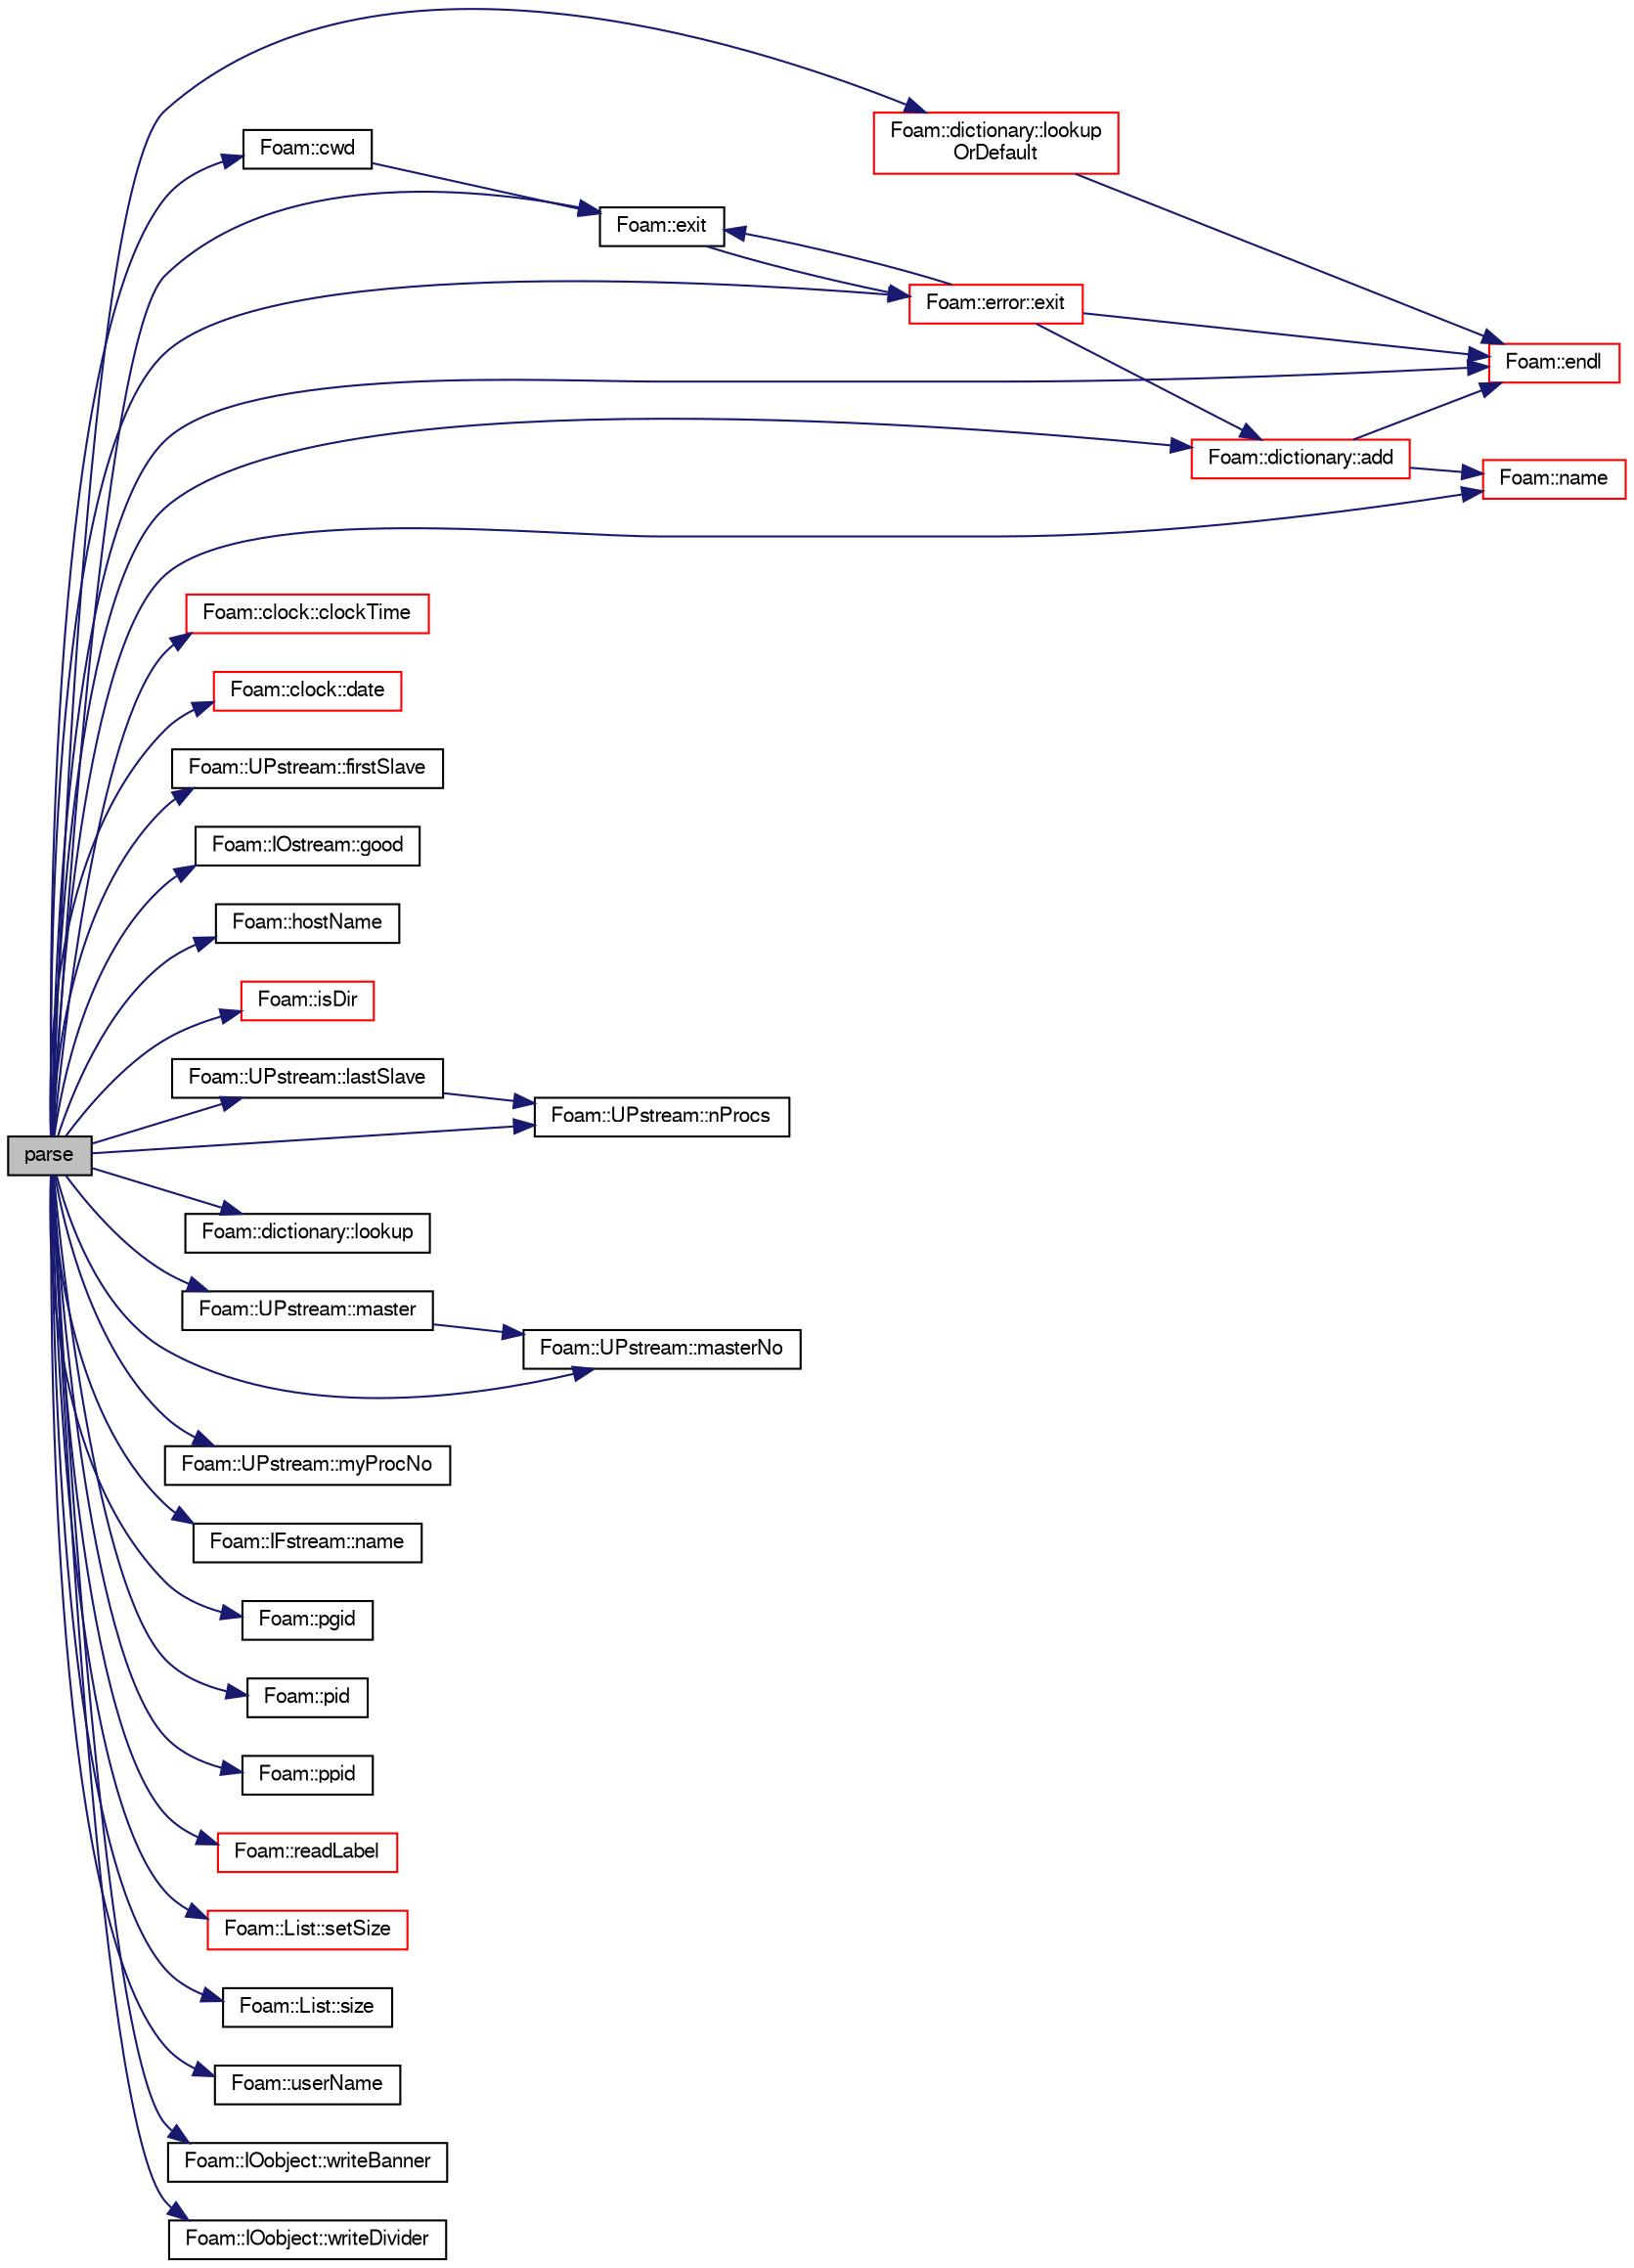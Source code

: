 digraph "parse"
{
  bgcolor="transparent";
  edge [fontname="FreeSans",fontsize="10",labelfontname="FreeSans",labelfontsize="10"];
  node [fontname="FreeSans",fontsize="10",shape=record];
  rankdir="LR";
  Node1 [label="parse",height=0.2,width=0.4,color="black", fillcolor="grey75", style="filled" fontcolor="black"];
  Node1 -> Node2 [color="midnightblue",fontsize="10",style="solid",fontname="FreeSans"];
  Node2 [label="Foam::dictionary::add",height=0.2,width=0.4,color="red",URL="$a00502.html#ac2ddcab42322c8d8af5e5830ab4d431b",tooltip="Add a new entry. "];
  Node2 -> Node3 [color="midnightblue",fontsize="10",style="solid",fontname="FreeSans"];
  Node3 [label="Foam::endl",height=0.2,width=0.4,color="red",URL="$a10237.html#a2db8fe02a0d3909e9351bb4275b23ce4",tooltip="Add newline and flush stream. "];
  Node2 -> Node4 [color="midnightblue",fontsize="10",style="solid",fontname="FreeSans"];
  Node4 [label="Foam::name",height=0.2,width=0.4,color="red",URL="$a10237.html#adcb0df2bd4953cb6bb390272d8263c3a",tooltip="Return a string representation of a complex. "];
  Node1 -> Node5 [color="midnightblue",fontsize="10",style="solid",fontname="FreeSans"];
  Node5 [label="Foam::clock::clockTime",height=0.2,width=0.4,color="red",URL="$a00264.html#a716145c4eae38fe6388b4c2b6eb3b576",tooltip="Return the current wall-clock time as a string. "];
  Node1 -> Node6 [color="midnightblue",fontsize="10",style="solid",fontname="FreeSans"];
  Node6 [label="Foam::cwd",height=0.2,width=0.4,color="black",URL="$a10237.html#a07e65e44305ffb6594966d3a53cb6272",tooltip="Return current working directory path name. "];
  Node6 -> Node7 [color="midnightblue",fontsize="10",style="solid",fontname="FreeSans"];
  Node7 [label="Foam::exit",height=0.2,width=0.4,color="black",URL="$a10237.html#a06ca7250d8e89caf05243ec094843642"];
  Node7 -> Node8 [color="midnightblue",fontsize="10",style="solid",fontname="FreeSans"];
  Node8 [label="Foam::error::exit",height=0.2,width=0.4,color="red",URL="$a00653.html#a8e05d3ad7f8730ff9a8bab5360fd7854",tooltip="Exit : can be called for any error to exit program. "];
  Node8 -> Node2 [color="midnightblue",fontsize="10",style="solid",fontname="FreeSans"];
  Node8 -> Node3 [color="midnightblue",fontsize="10",style="solid",fontname="FreeSans"];
  Node8 -> Node7 [color="midnightblue",fontsize="10",style="solid",fontname="FreeSans"];
  Node1 -> Node9 [color="midnightblue",fontsize="10",style="solid",fontname="FreeSans"];
  Node9 [label="Foam::clock::date",height=0.2,width=0.4,color="red",URL="$a00264.html#a85937959bc3f366942ea89fe679d22d0",tooltip="Return the current wall-clock date as a string. "];
  Node1 -> Node3 [color="midnightblue",fontsize="10",style="solid",fontname="FreeSans"];
  Node1 -> Node7 [color="midnightblue",fontsize="10",style="solid",fontname="FreeSans"];
  Node1 -> Node8 [color="midnightblue",fontsize="10",style="solid",fontname="FreeSans"];
  Node1 -> Node10 [color="midnightblue",fontsize="10",style="solid",fontname="FreeSans"];
  Node10 [label="Foam::UPstream::firstSlave",height=0.2,width=0.4,color="black",URL="$a02690.html#acf61876860b10a79aff95e52dd0c533f",tooltip="Process index of first slave. "];
  Node1 -> Node11 [color="midnightblue",fontsize="10",style="solid",fontname="FreeSans"];
  Node11 [label="Foam::IOstream::good",height=0.2,width=0.4,color="black",URL="$a01149.html#ad2e41c8280b6cdf93d39e1135d2abdf7",tooltip="Return true if next operation might succeed. "];
  Node1 -> Node12 [color="midnightblue",fontsize="10",style="solid",fontname="FreeSans"];
  Node12 [label="Foam::hostName",height=0.2,width=0.4,color="black",URL="$a10237.html#a79115b5e88efba141e59d08cfbd1d26e",tooltip="Return the system&#39;s host name, as per hostname(1) "];
  Node1 -> Node13 [color="midnightblue",fontsize="10",style="solid",fontname="FreeSans"];
  Node13 [label="Foam::isDir",height=0.2,width=0.4,color="red",URL="$a10237.html#a9c9cf5d33b9c5961f835aefe5d860c5a",tooltip="Does the name exist as a DIRECTORY in the file system? "];
  Node1 -> Node14 [color="midnightblue",fontsize="10",style="solid",fontname="FreeSans"];
  Node14 [label="Foam::UPstream::lastSlave",height=0.2,width=0.4,color="black",URL="$a02690.html#a6ba6de79b96f3b7f2d987b2b657f47e1",tooltip="Process index of last slave. "];
  Node14 -> Node15 [color="midnightblue",fontsize="10",style="solid",fontname="FreeSans"];
  Node15 [label="Foam::UPstream::nProcs",height=0.2,width=0.4,color="black",URL="$a02690.html#aada0e04d8127eda8ee95be0772754a4f",tooltip="Number of processes in parallel run. "];
  Node1 -> Node16 [color="midnightblue",fontsize="10",style="solid",fontname="FreeSans"];
  Node16 [label="Foam::dictionary::lookup",height=0.2,width=0.4,color="black",URL="$a00502.html#a8baab402d653d6e789f67c57e23a5b59",tooltip="Find and return an entry data stream. "];
  Node1 -> Node17 [color="midnightblue",fontsize="10",style="solid",fontname="FreeSans"];
  Node17 [label="Foam::dictionary::lookup\lOrDefault",height=0.2,width=0.4,color="red",URL="$a00502.html#ab188313de67c2c7ad4a5e8151eefb49d",tooltip="Find and return a T,. "];
  Node17 -> Node3 [color="midnightblue",fontsize="10",style="solid",fontname="FreeSans"];
  Node1 -> Node18 [color="midnightblue",fontsize="10",style="solid",fontname="FreeSans"];
  Node18 [label="Foam::UPstream::master",height=0.2,width=0.4,color="black",URL="$a02690.html#a36af549940a0aae3733774649594489f",tooltip="Am I the master process. "];
  Node18 -> Node19 [color="midnightblue",fontsize="10",style="solid",fontname="FreeSans"];
  Node19 [label="Foam::UPstream::masterNo",height=0.2,width=0.4,color="black",URL="$a02690.html#a30260fa445b5e3e14a9042269664adde",tooltip="Process index of the master. "];
  Node1 -> Node19 [color="midnightblue",fontsize="10",style="solid",fontname="FreeSans"];
  Node1 -> Node20 [color="midnightblue",fontsize="10",style="solid",fontname="FreeSans"];
  Node20 [label="Foam::UPstream::myProcNo",height=0.2,width=0.4,color="black",URL="$a02690.html#afc74d89573de32a3032c916f8cdd1733",tooltip="Number of this process (starting from masterNo() = 0) "];
  Node1 -> Node21 [color="midnightblue",fontsize="10",style="solid",fontname="FreeSans"];
  Node21 [label="Foam::IFstream::name",height=0.2,width=0.4,color="black",URL="$a01001.html#acd3da3556711337d571c60cf9ffb91cc",tooltip="Return the name of the stream. "];
  Node1 -> Node4 [color="midnightblue",fontsize="10",style="solid",fontname="FreeSans"];
  Node1 -> Node15 [color="midnightblue",fontsize="10",style="solid",fontname="FreeSans"];
  Node1 -> Node22 [color="midnightblue",fontsize="10",style="solid",fontname="FreeSans"];
  Node22 [label="Foam::pgid",height=0.2,width=0.4,color="black",URL="$a10237.html#a7058cbd6ff169b4d7aed9083eed858e9",tooltip="Return the group PID of this process. "];
  Node1 -> Node23 [color="midnightblue",fontsize="10",style="solid",fontname="FreeSans"];
  Node23 [label="Foam::pid",height=0.2,width=0.4,color="black",URL="$a10237.html#ab621fe2533a48ef515cd6477f3aec992",tooltip="Return the PID of this process. "];
  Node1 -> Node24 [color="midnightblue",fontsize="10",style="solid",fontname="FreeSans"];
  Node24 [label="Foam::ppid",height=0.2,width=0.4,color="black",URL="$a10237.html#a9b13ab83426179ca07d1beceb5148cda",tooltip="Return the parent PID of this process. "];
  Node1 -> Node25 [color="midnightblue",fontsize="10",style="solid",fontname="FreeSans"];
  Node25 [label="Foam::readLabel",height=0.2,width=0.4,color="red",URL="$a10237.html#abb09fbcf651d29208982dd7a601b606f"];
  Node1 -> Node26 [color="midnightblue",fontsize="10",style="solid",fontname="FreeSans"];
  Node26 [label="Foam::List::setSize",height=0.2,width=0.4,color="red",URL="$a01325.html#aedb985ffeaf1bdbfeccc2a8730405703",tooltip="Reset size of List. "];
  Node1 -> Node27 [color="midnightblue",fontsize="10",style="solid",fontname="FreeSans"];
  Node27 [label="Foam::List::size",height=0.2,width=0.4,color="black",URL="$a01325.html#a8a5f6fa29bd4b500caf186f60245b384",tooltip="Override size to be inconsistent with allocated storage. "];
  Node1 -> Node28 [color="midnightblue",fontsize="10",style="solid",fontname="FreeSans"];
  Node28 [label="Foam::userName",height=0.2,width=0.4,color="black",URL="$a10237.html#a6d8325a98d213a3ff962d88bfdd504e6",tooltip="Return the user&#39;s login name. "];
  Node1 -> Node29 [color="midnightblue",fontsize="10",style="solid",fontname="FreeSans"];
  Node29 [label="Foam::IOobject::writeBanner",height=0.2,width=0.4,color="black",URL="$a01142.html#a02fe83a3242334d79d9798f542c1b780",tooltip="Write the standard OpenFOAM file/dictionary banner. "];
  Node1 -> Node30 [color="midnightblue",fontsize="10",style="solid",fontname="FreeSans"];
  Node30 [label="Foam::IOobject::writeDivider",height=0.2,width=0.4,color="black",URL="$a01142.html#ab9dfd1788c127840b478e7c3b95b2e51",tooltip="Write the standard file section divider. "];
}
